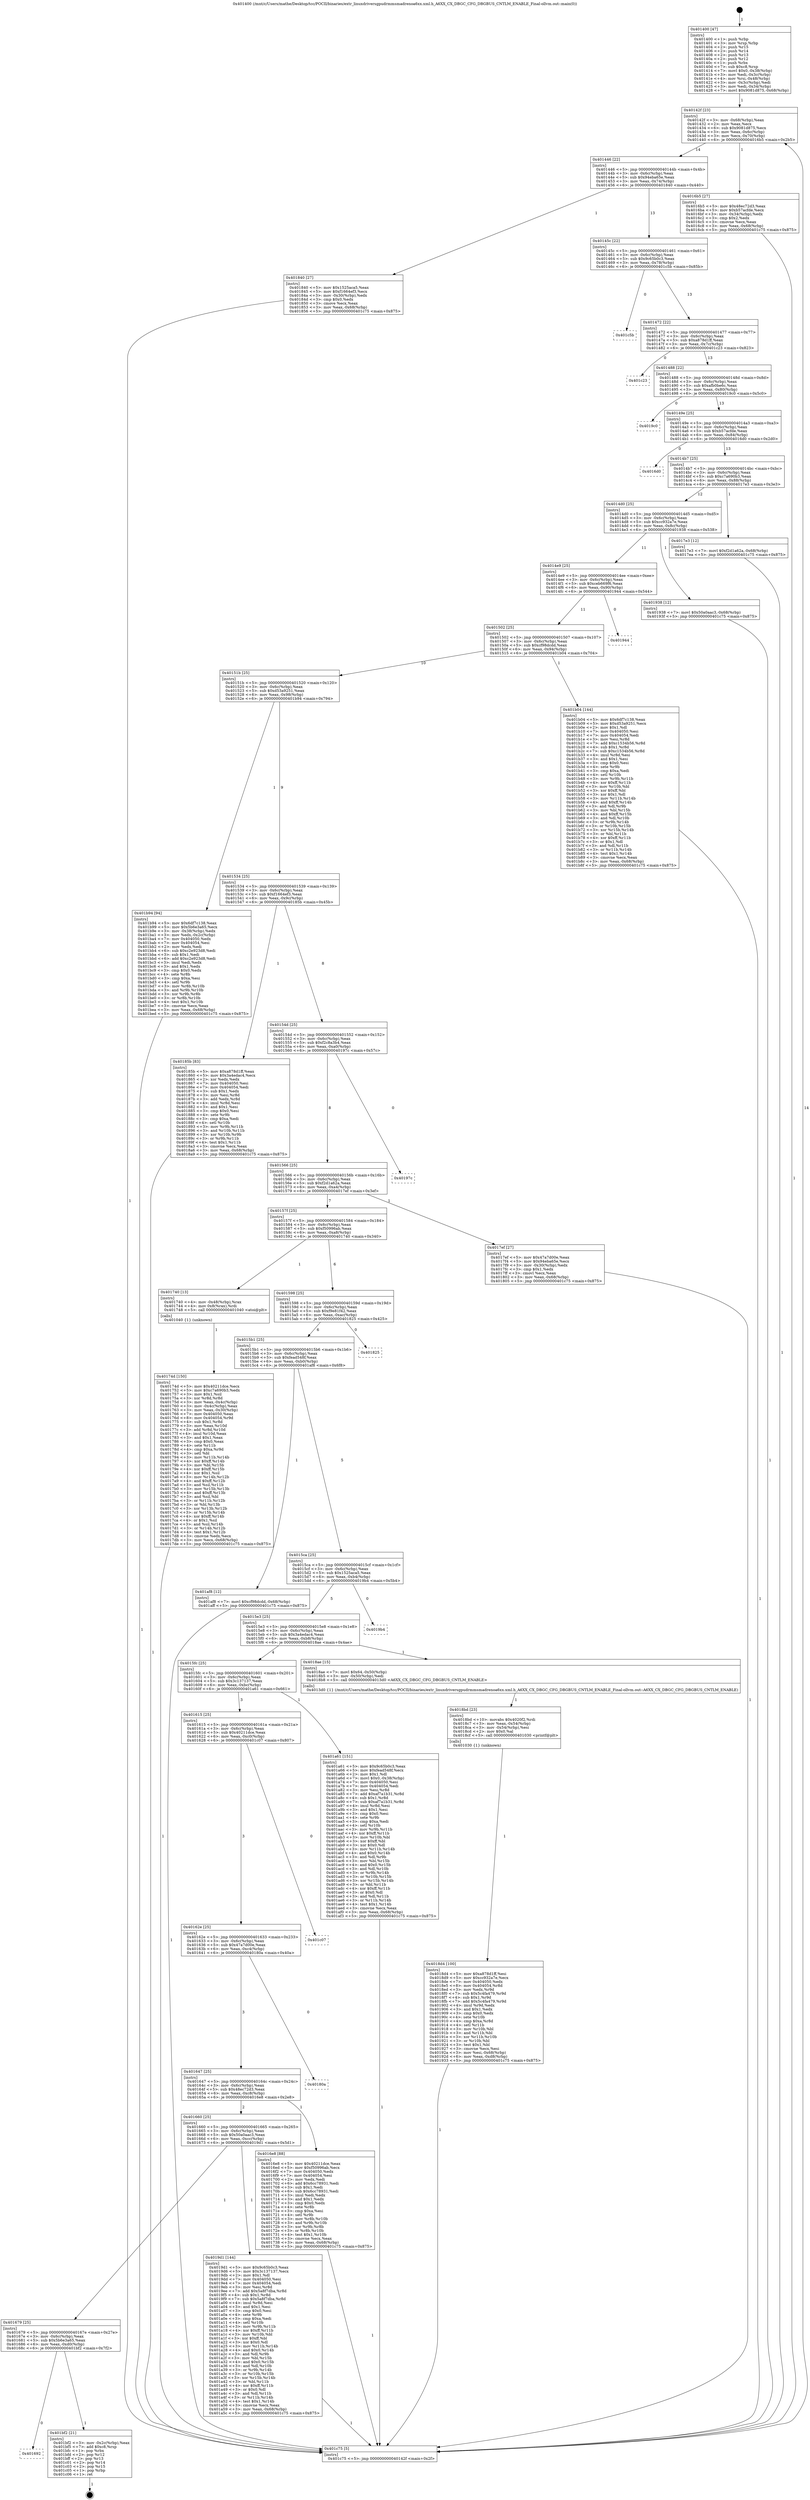 digraph "0x401400" {
  label = "0x401400 (/mnt/c/Users/mathe/Desktop/tcc/POCII/binaries/extr_linuxdriversgpudrmmsmadrenoa6xx.xml.h_A6XX_CX_DBGC_CFG_DBGBUS_CNTLM_ENABLE_Final-ollvm.out::main(0))"
  labelloc = "t"
  node[shape=record]

  Entry [label="",width=0.3,height=0.3,shape=circle,fillcolor=black,style=filled]
  "0x40142f" [label="{
     0x40142f [23]\l
     | [instrs]\l
     &nbsp;&nbsp;0x40142f \<+3\>: mov -0x68(%rbp),%eax\l
     &nbsp;&nbsp;0x401432 \<+2\>: mov %eax,%ecx\l
     &nbsp;&nbsp;0x401434 \<+6\>: sub $0x9081d875,%ecx\l
     &nbsp;&nbsp;0x40143a \<+3\>: mov %eax,-0x6c(%rbp)\l
     &nbsp;&nbsp;0x40143d \<+3\>: mov %ecx,-0x70(%rbp)\l
     &nbsp;&nbsp;0x401440 \<+6\>: je 00000000004016b5 \<main+0x2b5\>\l
  }"]
  "0x4016b5" [label="{
     0x4016b5 [27]\l
     | [instrs]\l
     &nbsp;&nbsp;0x4016b5 \<+5\>: mov $0x48ec72d3,%eax\l
     &nbsp;&nbsp;0x4016ba \<+5\>: mov $0xb57acfde,%ecx\l
     &nbsp;&nbsp;0x4016bf \<+3\>: mov -0x34(%rbp),%edx\l
     &nbsp;&nbsp;0x4016c2 \<+3\>: cmp $0x2,%edx\l
     &nbsp;&nbsp;0x4016c5 \<+3\>: cmovne %ecx,%eax\l
     &nbsp;&nbsp;0x4016c8 \<+3\>: mov %eax,-0x68(%rbp)\l
     &nbsp;&nbsp;0x4016cb \<+5\>: jmp 0000000000401c75 \<main+0x875\>\l
  }"]
  "0x401446" [label="{
     0x401446 [22]\l
     | [instrs]\l
     &nbsp;&nbsp;0x401446 \<+5\>: jmp 000000000040144b \<main+0x4b\>\l
     &nbsp;&nbsp;0x40144b \<+3\>: mov -0x6c(%rbp),%eax\l
     &nbsp;&nbsp;0x40144e \<+5\>: sub $0x94eba65e,%eax\l
     &nbsp;&nbsp;0x401453 \<+3\>: mov %eax,-0x74(%rbp)\l
     &nbsp;&nbsp;0x401456 \<+6\>: je 0000000000401840 \<main+0x440\>\l
  }"]
  "0x401c75" [label="{
     0x401c75 [5]\l
     | [instrs]\l
     &nbsp;&nbsp;0x401c75 \<+5\>: jmp 000000000040142f \<main+0x2f\>\l
  }"]
  "0x401400" [label="{
     0x401400 [47]\l
     | [instrs]\l
     &nbsp;&nbsp;0x401400 \<+1\>: push %rbp\l
     &nbsp;&nbsp;0x401401 \<+3\>: mov %rsp,%rbp\l
     &nbsp;&nbsp;0x401404 \<+2\>: push %r15\l
     &nbsp;&nbsp;0x401406 \<+2\>: push %r14\l
     &nbsp;&nbsp;0x401408 \<+2\>: push %r13\l
     &nbsp;&nbsp;0x40140a \<+2\>: push %r12\l
     &nbsp;&nbsp;0x40140c \<+1\>: push %rbx\l
     &nbsp;&nbsp;0x40140d \<+7\>: sub $0xc8,%rsp\l
     &nbsp;&nbsp;0x401414 \<+7\>: movl $0x0,-0x38(%rbp)\l
     &nbsp;&nbsp;0x40141b \<+3\>: mov %edi,-0x3c(%rbp)\l
     &nbsp;&nbsp;0x40141e \<+4\>: mov %rsi,-0x48(%rbp)\l
     &nbsp;&nbsp;0x401422 \<+3\>: mov -0x3c(%rbp),%edi\l
     &nbsp;&nbsp;0x401425 \<+3\>: mov %edi,-0x34(%rbp)\l
     &nbsp;&nbsp;0x401428 \<+7\>: movl $0x9081d875,-0x68(%rbp)\l
  }"]
  Exit [label="",width=0.3,height=0.3,shape=circle,fillcolor=black,style=filled,peripheries=2]
  "0x401840" [label="{
     0x401840 [27]\l
     | [instrs]\l
     &nbsp;&nbsp;0x401840 \<+5\>: mov $0x1525aca5,%eax\l
     &nbsp;&nbsp;0x401845 \<+5\>: mov $0xf1664ef3,%ecx\l
     &nbsp;&nbsp;0x40184a \<+3\>: mov -0x30(%rbp),%edx\l
     &nbsp;&nbsp;0x40184d \<+3\>: cmp $0x0,%edx\l
     &nbsp;&nbsp;0x401850 \<+3\>: cmove %ecx,%eax\l
     &nbsp;&nbsp;0x401853 \<+3\>: mov %eax,-0x68(%rbp)\l
     &nbsp;&nbsp;0x401856 \<+5\>: jmp 0000000000401c75 \<main+0x875\>\l
  }"]
  "0x40145c" [label="{
     0x40145c [22]\l
     | [instrs]\l
     &nbsp;&nbsp;0x40145c \<+5\>: jmp 0000000000401461 \<main+0x61\>\l
     &nbsp;&nbsp;0x401461 \<+3\>: mov -0x6c(%rbp),%eax\l
     &nbsp;&nbsp;0x401464 \<+5\>: sub $0x9c65b0c3,%eax\l
     &nbsp;&nbsp;0x401469 \<+3\>: mov %eax,-0x78(%rbp)\l
     &nbsp;&nbsp;0x40146c \<+6\>: je 0000000000401c5b \<main+0x85b\>\l
  }"]
  "0x401692" [label="{
     0x401692\l
  }", style=dashed]
  "0x401c5b" [label="{
     0x401c5b\l
  }", style=dashed]
  "0x401472" [label="{
     0x401472 [22]\l
     | [instrs]\l
     &nbsp;&nbsp;0x401472 \<+5\>: jmp 0000000000401477 \<main+0x77\>\l
     &nbsp;&nbsp;0x401477 \<+3\>: mov -0x6c(%rbp),%eax\l
     &nbsp;&nbsp;0x40147a \<+5\>: sub $0xa878d1ff,%eax\l
     &nbsp;&nbsp;0x40147f \<+3\>: mov %eax,-0x7c(%rbp)\l
     &nbsp;&nbsp;0x401482 \<+6\>: je 0000000000401c23 \<main+0x823\>\l
  }"]
  "0x401bf2" [label="{
     0x401bf2 [21]\l
     | [instrs]\l
     &nbsp;&nbsp;0x401bf2 \<+3\>: mov -0x2c(%rbp),%eax\l
     &nbsp;&nbsp;0x401bf5 \<+7\>: add $0xc8,%rsp\l
     &nbsp;&nbsp;0x401bfc \<+1\>: pop %rbx\l
     &nbsp;&nbsp;0x401bfd \<+2\>: pop %r12\l
     &nbsp;&nbsp;0x401bff \<+2\>: pop %r13\l
     &nbsp;&nbsp;0x401c01 \<+2\>: pop %r14\l
     &nbsp;&nbsp;0x401c03 \<+2\>: pop %r15\l
     &nbsp;&nbsp;0x401c05 \<+1\>: pop %rbp\l
     &nbsp;&nbsp;0x401c06 \<+1\>: ret\l
  }"]
  "0x401c23" [label="{
     0x401c23\l
  }", style=dashed]
  "0x401488" [label="{
     0x401488 [22]\l
     | [instrs]\l
     &nbsp;&nbsp;0x401488 \<+5\>: jmp 000000000040148d \<main+0x8d\>\l
     &nbsp;&nbsp;0x40148d \<+3\>: mov -0x6c(%rbp),%eax\l
     &nbsp;&nbsp;0x401490 \<+5\>: sub $0xafb0be6c,%eax\l
     &nbsp;&nbsp;0x401495 \<+3\>: mov %eax,-0x80(%rbp)\l
     &nbsp;&nbsp;0x401498 \<+6\>: je 00000000004019c0 \<main+0x5c0\>\l
  }"]
  "0x401679" [label="{
     0x401679 [25]\l
     | [instrs]\l
     &nbsp;&nbsp;0x401679 \<+5\>: jmp 000000000040167e \<main+0x27e\>\l
     &nbsp;&nbsp;0x40167e \<+3\>: mov -0x6c(%rbp),%eax\l
     &nbsp;&nbsp;0x401681 \<+5\>: sub $0x5b6e3a65,%eax\l
     &nbsp;&nbsp;0x401686 \<+6\>: mov %eax,-0xd0(%rbp)\l
     &nbsp;&nbsp;0x40168c \<+6\>: je 0000000000401bf2 \<main+0x7f2\>\l
  }"]
  "0x4019c0" [label="{
     0x4019c0\l
  }", style=dashed]
  "0x40149e" [label="{
     0x40149e [25]\l
     | [instrs]\l
     &nbsp;&nbsp;0x40149e \<+5\>: jmp 00000000004014a3 \<main+0xa3\>\l
     &nbsp;&nbsp;0x4014a3 \<+3\>: mov -0x6c(%rbp),%eax\l
     &nbsp;&nbsp;0x4014a6 \<+5\>: sub $0xb57acfde,%eax\l
     &nbsp;&nbsp;0x4014ab \<+6\>: mov %eax,-0x84(%rbp)\l
     &nbsp;&nbsp;0x4014b1 \<+6\>: je 00000000004016d0 \<main+0x2d0\>\l
  }"]
  "0x4019d1" [label="{
     0x4019d1 [144]\l
     | [instrs]\l
     &nbsp;&nbsp;0x4019d1 \<+5\>: mov $0x9c65b0c3,%eax\l
     &nbsp;&nbsp;0x4019d6 \<+5\>: mov $0x3c137137,%ecx\l
     &nbsp;&nbsp;0x4019db \<+2\>: mov $0x1,%dl\l
     &nbsp;&nbsp;0x4019dd \<+7\>: mov 0x404050,%esi\l
     &nbsp;&nbsp;0x4019e4 \<+7\>: mov 0x404054,%edi\l
     &nbsp;&nbsp;0x4019eb \<+3\>: mov %esi,%r8d\l
     &nbsp;&nbsp;0x4019ee \<+7\>: add $0x5a8f7dba,%r8d\l
     &nbsp;&nbsp;0x4019f5 \<+4\>: sub $0x1,%r8d\l
     &nbsp;&nbsp;0x4019f9 \<+7\>: sub $0x5a8f7dba,%r8d\l
     &nbsp;&nbsp;0x401a00 \<+4\>: imul %r8d,%esi\l
     &nbsp;&nbsp;0x401a04 \<+3\>: and $0x1,%esi\l
     &nbsp;&nbsp;0x401a07 \<+3\>: cmp $0x0,%esi\l
     &nbsp;&nbsp;0x401a0a \<+4\>: sete %r9b\l
     &nbsp;&nbsp;0x401a0e \<+3\>: cmp $0xa,%edi\l
     &nbsp;&nbsp;0x401a11 \<+4\>: setl %r10b\l
     &nbsp;&nbsp;0x401a15 \<+3\>: mov %r9b,%r11b\l
     &nbsp;&nbsp;0x401a18 \<+4\>: xor $0xff,%r11b\l
     &nbsp;&nbsp;0x401a1c \<+3\>: mov %r10b,%bl\l
     &nbsp;&nbsp;0x401a1f \<+3\>: xor $0xff,%bl\l
     &nbsp;&nbsp;0x401a22 \<+3\>: xor $0x0,%dl\l
     &nbsp;&nbsp;0x401a25 \<+3\>: mov %r11b,%r14b\l
     &nbsp;&nbsp;0x401a28 \<+4\>: and $0x0,%r14b\l
     &nbsp;&nbsp;0x401a2c \<+3\>: and %dl,%r9b\l
     &nbsp;&nbsp;0x401a2f \<+3\>: mov %bl,%r15b\l
     &nbsp;&nbsp;0x401a32 \<+4\>: and $0x0,%r15b\l
     &nbsp;&nbsp;0x401a36 \<+3\>: and %dl,%r10b\l
     &nbsp;&nbsp;0x401a39 \<+3\>: or %r9b,%r14b\l
     &nbsp;&nbsp;0x401a3c \<+3\>: or %r10b,%r15b\l
     &nbsp;&nbsp;0x401a3f \<+3\>: xor %r15b,%r14b\l
     &nbsp;&nbsp;0x401a42 \<+3\>: or %bl,%r11b\l
     &nbsp;&nbsp;0x401a45 \<+4\>: xor $0xff,%r11b\l
     &nbsp;&nbsp;0x401a49 \<+3\>: or $0x0,%dl\l
     &nbsp;&nbsp;0x401a4c \<+3\>: and %dl,%r11b\l
     &nbsp;&nbsp;0x401a4f \<+3\>: or %r11b,%r14b\l
     &nbsp;&nbsp;0x401a52 \<+4\>: test $0x1,%r14b\l
     &nbsp;&nbsp;0x401a56 \<+3\>: cmovne %ecx,%eax\l
     &nbsp;&nbsp;0x401a59 \<+3\>: mov %eax,-0x68(%rbp)\l
     &nbsp;&nbsp;0x401a5c \<+5\>: jmp 0000000000401c75 \<main+0x875\>\l
  }"]
  "0x4016d0" [label="{
     0x4016d0\l
  }", style=dashed]
  "0x4014b7" [label="{
     0x4014b7 [25]\l
     | [instrs]\l
     &nbsp;&nbsp;0x4014b7 \<+5\>: jmp 00000000004014bc \<main+0xbc\>\l
     &nbsp;&nbsp;0x4014bc \<+3\>: mov -0x6c(%rbp),%eax\l
     &nbsp;&nbsp;0x4014bf \<+5\>: sub $0xc7a690b3,%eax\l
     &nbsp;&nbsp;0x4014c4 \<+6\>: mov %eax,-0x88(%rbp)\l
     &nbsp;&nbsp;0x4014ca \<+6\>: je 00000000004017e3 \<main+0x3e3\>\l
  }"]
  "0x4018d4" [label="{
     0x4018d4 [100]\l
     | [instrs]\l
     &nbsp;&nbsp;0x4018d4 \<+5\>: mov $0xa878d1ff,%esi\l
     &nbsp;&nbsp;0x4018d9 \<+5\>: mov $0xcc932a7e,%ecx\l
     &nbsp;&nbsp;0x4018de \<+7\>: mov 0x404050,%edx\l
     &nbsp;&nbsp;0x4018e5 \<+8\>: mov 0x404054,%r8d\l
     &nbsp;&nbsp;0x4018ed \<+3\>: mov %edx,%r9d\l
     &nbsp;&nbsp;0x4018f0 \<+7\>: sub $0x5c4fa479,%r9d\l
     &nbsp;&nbsp;0x4018f7 \<+4\>: sub $0x1,%r9d\l
     &nbsp;&nbsp;0x4018fb \<+7\>: add $0x5c4fa479,%r9d\l
     &nbsp;&nbsp;0x401902 \<+4\>: imul %r9d,%edx\l
     &nbsp;&nbsp;0x401906 \<+3\>: and $0x1,%edx\l
     &nbsp;&nbsp;0x401909 \<+3\>: cmp $0x0,%edx\l
     &nbsp;&nbsp;0x40190c \<+4\>: sete %r10b\l
     &nbsp;&nbsp;0x401910 \<+4\>: cmp $0xa,%r8d\l
     &nbsp;&nbsp;0x401914 \<+4\>: setl %r11b\l
     &nbsp;&nbsp;0x401918 \<+3\>: mov %r10b,%bl\l
     &nbsp;&nbsp;0x40191b \<+3\>: and %r11b,%bl\l
     &nbsp;&nbsp;0x40191e \<+3\>: xor %r11b,%r10b\l
     &nbsp;&nbsp;0x401921 \<+3\>: or %r10b,%bl\l
     &nbsp;&nbsp;0x401924 \<+3\>: test $0x1,%bl\l
     &nbsp;&nbsp;0x401927 \<+3\>: cmovne %ecx,%esi\l
     &nbsp;&nbsp;0x40192a \<+3\>: mov %esi,-0x68(%rbp)\l
     &nbsp;&nbsp;0x40192d \<+6\>: mov %eax,-0xd8(%rbp)\l
     &nbsp;&nbsp;0x401933 \<+5\>: jmp 0000000000401c75 \<main+0x875\>\l
  }"]
  "0x4017e3" [label="{
     0x4017e3 [12]\l
     | [instrs]\l
     &nbsp;&nbsp;0x4017e3 \<+7\>: movl $0xf2d1a62a,-0x68(%rbp)\l
     &nbsp;&nbsp;0x4017ea \<+5\>: jmp 0000000000401c75 \<main+0x875\>\l
  }"]
  "0x4014d0" [label="{
     0x4014d0 [25]\l
     | [instrs]\l
     &nbsp;&nbsp;0x4014d0 \<+5\>: jmp 00000000004014d5 \<main+0xd5\>\l
     &nbsp;&nbsp;0x4014d5 \<+3\>: mov -0x6c(%rbp),%eax\l
     &nbsp;&nbsp;0x4014d8 \<+5\>: sub $0xcc932a7e,%eax\l
     &nbsp;&nbsp;0x4014dd \<+6\>: mov %eax,-0x8c(%rbp)\l
     &nbsp;&nbsp;0x4014e3 \<+6\>: je 0000000000401938 \<main+0x538\>\l
  }"]
  "0x4018bd" [label="{
     0x4018bd [23]\l
     | [instrs]\l
     &nbsp;&nbsp;0x4018bd \<+10\>: movabs $0x4020f2,%rdi\l
     &nbsp;&nbsp;0x4018c7 \<+3\>: mov %eax,-0x54(%rbp)\l
     &nbsp;&nbsp;0x4018ca \<+3\>: mov -0x54(%rbp),%esi\l
     &nbsp;&nbsp;0x4018cd \<+2\>: mov $0x0,%al\l
     &nbsp;&nbsp;0x4018cf \<+5\>: call 0000000000401030 \<printf@plt\>\l
     | [calls]\l
     &nbsp;&nbsp;0x401030 \{1\} (unknown)\l
  }"]
  "0x401938" [label="{
     0x401938 [12]\l
     | [instrs]\l
     &nbsp;&nbsp;0x401938 \<+7\>: movl $0x50a0aac3,-0x68(%rbp)\l
     &nbsp;&nbsp;0x40193f \<+5\>: jmp 0000000000401c75 \<main+0x875\>\l
  }"]
  "0x4014e9" [label="{
     0x4014e9 [25]\l
     | [instrs]\l
     &nbsp;&nbsp;0x4014e9 \<+5\>: jmp 00000000004014ee \<main+0xee\>\l
     &nbsp;&nbsp;0x4014ee \<+3\>: mov -0x6c(%rbp),%eax\l
     &nbsp;&nbsp;0x4014f1 \<+5\>: sub $0xceb669f6,%eax\l
     &nbsp;&nbsp;0x4014f6 \<+6\>: mov %eax,-0x90(%rbp)\l
     &nbsp;&nbsp;0x4014fc \<+6\>: je 0000000000401944 \<main+0x544\>\l
  }"]
  "0x40174d" [label="{
     0x40174d [150]\l
     | [instrs]\l
     &nbsp;&nbsp;0x40174d \<+5\>: mov $0x40211dce,%ecx\l
     &nbsp;&nbsp;0x401752 \<+5\>: mov $0xc7a690b3,%edx\l
     &nbsp;&nbsp;0x401757 \<+3\>: mov $0x1,%sil\l
     &nbsp;&nbsp;0x40175a \<+3\>: xor %r8d,%r8d\l
     &nbsp;&nbsp;0x40175d \<+3\>: mov %eax,-0x4c(%rbp)\l
     &nbsp;&nbsp;0x401760 \<+3\>: mov -0x4c(%rbp),%eax\l
     &nbsp;&nbsp;0x401763 \<+3\>: mov %eax,-0x30(%rbp)\l
     &nbsp;&nbsp;0x401766 \<+7\>: mov 0x404050,%eax\l
     &nbsp;&nbsp;0x40176d \<+8\>: mov 0x404054,%r9d\l
     &nbsp;&nbsp;0x401775 \<+4\>: sub $0x1,%r8d\l
     &nbsp;&nbsp;0x401779 \<+3\>: mov %eax,%r10d\l
     &nbsp;&nbsp;0x40177c \<+3\>: add %r8d,%r10d\l
     &nbsp;&nbsp;0x40177f \<+4\>: imul %r10d,%eax\l
     &nbsp;&nbsp;0x401783 \<+3\>: and $0x1,%eax\l
     &nbsp;&nbsp;0x401786 \<+3\>: cmp $0x0,%eax\l
     &nbsp;&nbsp;0x401789 \<+4\>: sete %r11b\l
     &nbsp;&nbsp;0x40178d \<+4\>: cmp $0xa,%r9d\l
     &nbsp;&nbsp;0x401791 \<+3\>: setl %bl\l
     &nbsp;&nbsp;0x401794 \<+3\>: mov %r11b,%r14b\l
     &nbsp;&nbsp;0x401797 \<+4\>: xor $0xff,%r14b\l
     &nbsp;&nbsp;0x40179b \<+3\>: mov %bl,%r15b\l
     &nbsp;&nbsp;0x40179e \<+4\>: xor $0xff,%r15b\l
     &nbsp;&nbsp;0x4017a2 \<+4\>: xor $0x1,%sil\l
     &nbsp;&nbsp;0x4017a6 \<+3\>: mov %r14b,%r12b\l
     &nbsp;&nbsp;0x4017a9 \<+4\>: and $0xff,%r12b\l
     &nbsp;&nbsp;0x4017ad \<+3\>: and %sil,%r11b\l
     &nbsp;&nbsp;0x4017b0 \<+3\>: mov %r15b,%r13b\l
     &nbsp;&nbsp;0x4017b3 \<+4\>: and $0xff,%r13b\l
     &nbsp;&nbsp;0x4017b7 \<+3\>: and %sil,%bl\l
     &nbsp;&nbsp;0x4017ba \<+3\>: or %r11b,%r12b\l
     &nbsp;&nbsp;0x4017bd \<+3\>: or %bl,%r13b\l
     &nbsp;&nbsp;0x4017c0 \<+3\>: xor %r13b,%r12b\l
     &nbsp;&nbsp;0x4017c3 \<+3\>: or %r15b,%r14b\l
     &nbsp;&nbsp;0x4017c6 \<+4\>: xor $0xff,%r14b\l
     &nbsp;&nbsp;0x4017ca \<+4\>: or $0x1,%sil\l
     &nbsp;&nbsp;0x4017ce \<+3\>: and %sil,%r14b\l
     &nbsp;&nbsp;0x4017d1 \<+3\>: or %r14b,%r12b\l
     &nbsp;&nbsp;0x4017d4 \<+4\>: test $0x1,%r12b\l
     &nbsp;&nbsp;0x4017d8 \<+3\>: cmovne %edx,%ecx\l
     &nbsp;&nbsp;0x4017db \<+3\>: mov %ecx,-0x68(%rbp)\l
     &nbsp;&nbsp;0x4017de \<+5\>: jmp 0000000000401c75 \<main+0x875\>\l
  }"]
  "0x401944" [label="{
     0x401944\l
  }", style=dashed]
  "0x401502" [label="{
     0x401502 [25]\l
     | [instrs]\l
     &nbsp;&nbsp;0x401502 \<+5\>: jmp 0000000000401507 \<main+0x107\>\l
     &nbsp;&nbsp;0x401507 \<+3\>: mov -0x6c(%rbp),%eax\l
     &nbsp;&nbsp;0x40150a \<+5\>: sub $0xcf98dcdd,%eax\l
     &nbsp;&nbsp;0x40150f \<+6\>: mov %eax,-0x94(%rbp)\l
     &nbsp;&nbsp;0x401515 \<+6\>: je 0000000000401b04 \<main+0x704\>\l
  }"]
  "0x401660" [label="{
     0x401660 [25]\l
     | [instrs]\l
     &nbsp;&nbsp;0x401660 \<+5\>: jmp 0000000000401665 \<main+0x265\>\l
     &nbsp;&nbsp;0x401665 \<+3\>: mov -0x6c(%rbp),%eax\l
     &nbsp;&nbsp;0x401668 \<+5\>: sub $0x50a0aac3,%eax\l
     &nbsp;&nbsp;0x40166d \<+6\>: mov %eax,-0xcc(%rbp)\l
     &nbsp;&nbsp;0x401673 \<+6\>: je 00000000004019d1 \<main+0x5d1\>\l
  }"]
  "0x401b04" [label="{
     0x401b04 [144]\l
     | [instrs]\l
     &nbsp;&nbsp;0x401b04 \<+5\>: mov $0x6df7c138,%eax\l
     &nbsp;&nbsp;0x401b09 \<+5\>: mov $0xd53a9251,%ecx\l
     &nbsp;&nbsp;0x401b0e \<+2\>: mov $0x1,%dl\l
     &nbsp;&nbsp;0x401b10 \<+7\>: mov 0x404050,%esi\l
     &nbsp;&nbsp;0x401b17 \<+7\>: mov 0x404054,%edi\l
     &nbsp;&nbsp;0x401b1e \<+3\>: mov %esi,%r8d\l
     &nbsp;&nbsp;0x401b21 \<+7\>: add $0xc1534b56,%r8d\l
     &nbsp;&nbsp;0x401b28 \<+4\>: sub $0x1,%r8d\l
     &nbsp;&nbsp;0x401b2c \<+7\>: sub $0xc1534b56,%r8d\l
     &nbsp;&nbsp;0x401b33 \<+4\>: imul %r8d,%esi\l
     &nbsp;&nbsp;0x401b37 \<+3\>: and $0x1,%esi\l
     &nbsp;&nbsp;0x401b3a \<+3\>: cmp $0x0,%esi\l
     &nbsp;&nbsp;0x401b3d \<+4\>: sete %r9b\l
     &nbsp;&nbsp;0x401b41 \<+3\>: cmp $0xa,%edi\l
     &nbsp;&nbsp;0x401b44 \<+4\>: setl %r10b\l
     &nbsp;&nbsp;0x401b48 \<+3\>: mov %r9b,%r11b\l
     &nbsp;&nbsp;0x401b4b \<+4\>: xor $0xff,%r11b\l
     &nbsp;&nbsp;0x401b4f \<+3\>: mov %r10b,%bl\l
     &nbsp;&nbsp;0x401b52 \<+3\>: xor $0xff,%bl\l
     &nbsp;&nbsp;0x401b55 \<+3\>: xor $0x1,%dl\l
     &nbsp;&nbsp;0x401b58 \<+3\>: mov %r11b,%r14b\l
     &nbsp;&nbsp;0x401b5b \<+4\>: and $0xff,%r14b\l
     &nbsp;&nbsp;0x401b5f \<+3\>: and %dl,%r9b\l
     &nbsp;&nbsp;0x401b62 \<+3\>: mov %bl,%r15b\l
     &nbsp;&nbsp;0x401b65 \<+4\>: and $0xff,%r15b\l
     &nbsp;&nbsp;0x401b69 \<+3\>: and %dl,%r10b\l
     &nbsp;&nbsp;0x401b6c \<+3\>: or %r9b,%r14b\l
     &nbsp;&nbsp;0x401b6f \<+3\>: or %r10b,%r15b\l
     &nbsp;&nbsp;0x401b72 \<+3\>: xor %r15b,%r14b\l
     &nbsp;&nbsp;0x401b75 \<+3\>: or %bl,%r11b\l
     &nbsp;&nbsp;0x401b78 \<+4\>: xor $0xff,%r11b\l
     &nbsp;&nbsp;0x401b7c \<+3\>: or $0x1,%dl\l
     &nbsp;&nbsp;0x401b7f \<+3\>: and %dl,%r11b\l
     &nbsp;&nbsp;0x401b82 \<+3\>: or %r11b,%r14b\l
     &nbsp;&nbsp;0x401b85 \<+4\>: test $0x1,%r14b\l
     &nbsp;&nbsp;0x401b89 \<+3\>: cmovne %ecx,%eax\l
     &nbsp;&nbsp;0x401b8c \<+3\>: mov %eax,-0x68(%rbp)\l
     &nbsp;&nbsp;0x401b8f \<+5\>: jmp 0000000000401c75 \<main+0x875\>\l
  }"]
  "0x40151b" [label="{
     0x40151b [25]\l
     | [instrs]\l
     &nbsp;&nbsp;0x40151b \<+5\>: jmp 0000000000401520 \<main+0x120\>\l
     &nbsp;&nbsp;0x401520 \<+3\>: mov -0x6c(%rbp),%eax\l
     &nbsp;&nbsp;0x401523 \<+5\>: sub $0xd53a9251,%eax\l
     &nbsp;&nbsp;0x401528 \<+6\>: mov %eax,-0x98(%rbp)\l
     &nbsp;&nbsp;0x40152e \<+6\>: je 0000000000401b94 \<main+0x794\>\l
  }"]
  "0x4016e8" [label="{
     0x4016e8 [88]\l
     | [instrs]\l
     &nbsp;&nbsp;0x4016e8 \<+5\>: mov $0x40211dce,%eax\l
     &nbsp;&nbsp;0x4016ed \<+5\>: mov $0xf50996ab,%ecx\l
     &nbsp;&nbsp;0x4016f2 \<+7\>: mov 0x404050,%edx\l
     &nbsp;&nbsp;0x4016f9 \<+7\>: mov 0x404054,%esi\l
     &nbsp;&nbsp;0x401700 \<+2\>: mov %edx,%edi\l
     &nbsp;&nbsp;0x401702 \<+6\>: add $0x6cc78931,%edi\l
     &nbsp;&nbsp;0x401708 \<+3\>: sub $0x1,%edi\l
     &nbsp;&nbsp;0x40170b \<+6\>: sub $0x6cc78931,%edi\l
     &nbsp;&nbsp;0x401711 \<+3\>: imul %edi,%edx\l
     &nbsp;&nbsp;0x401714 \<+3\>: and $0x1,%edx\l
     &nbsp;&nbsp;0x401717 \<+3\>: cmp $0x0,%edx\l
     &nbsp;&nbsp;0x40171a \<+4\>: sete %r8b\l
     &nbsp;&nbsp;0x40171e \<+3\>: cmp $0xa,%esi\l
     &nbsp;&nbsp;0x401721 \<+4\>: setl %r9b\l
     &nbsp;&nbsp;0x401725 \<+3\>: mov %r8b,%r10b\l
     &nbsp;&nbsp;0x401728 \<+3\>: and %r9b,%r10b\l
     &nbsp;&nbsp;0x40172b \<+3\>: xor %r9b,%r8b\l
     &nbsp;&nbsp;0x40172e \<+3\>: or %r8b,%r10b\l
     &nbsp;&nbsp;0x401731 \<+4\>: test $0x1,%r10b\l
     &nbsp;&nbsp;0x401735 \<+3\>: cmovne %ecx,%eax\l
     &nbsp;&nbsp;0x401738 \<+3\>: mov %eax,-0x68(%rbp)\l
     &nbsp;&nbsp;0x40173b \<+5\>: jmp 0000000000401c75 \<main+0x875\>\l
  }"]
  "0x401b94" [label="{
     0x401b94 [94]\l
     | [instrs]\l
     &nbsp;&nbsp;0x401b94 \<+5\>: mov $0x6df7c138,%eax\l
     &nbsp;&nbsp;0x401b99 \<+5\>: mov $0x5b6e3a65,%ecx\l
     &nbsp;&nbsp;0x401b9e \<+3\>: mov -0x38(%rbp),%edx\l
     &nbsp;&nbsp;0x401ba1 \<+3\>: mov %edx,-0x2c(%rbp)\l
     &nbsp;&nbsp;0x401ba4 \<+7\>: mov 0x404050,%edx\l
     &nbsp;&nbsp;0x401bab \<+7\>: mov 0x404054,%esi\l
     &nbsp;&nbsp;0x401bb2 \<+2\>: mov %edx,%edi\l
     &nbsp;&nbsp;0x401bb4 \<+6\>: sub $0xc2e923d8,%edi\l
     &nbsp;&nbsp;0x401bba \<+3\>: sub $0x1,%edi\l
     &nbsp;&nbsp;0x401bbd \<+6\>: add $0xc2e923d8,%edi\l
     &nbsp;&nbsp;0x401bc3 \<+3\>: imul %edi,%edx\l
     &nbsp;&nbsp;0x401bc6 \<+3\>: and $0x1,%edx\l
     &nbsp;&nbsp;0x401bc9 \<+3\>: cmp $0x0,%edx\l
     &nbsp;&nbsp;0x401bcc \<+4\>: sete %r8b\l
     &nbsp;&nbsp;0x401bd0 \<+3\>: cmp $0xa,%esi\l
     &nbsp;&nbsp;0x401bd3 \<+4\>: setl %r9b\l
     &nbsp;&nbsp;0x401bd7 \<+3\>: mov %r8b,%r10b\l
     &nbsp;&nbsp;0x401bda \<+3\>: and %r9b,%r10b\l
     &nbsp;&nbsp;0x401bdd \<+3\>: xor %r9b,%r8b\l
     &nbsp;&nbsp;0x401be0 \<+3\>: or %r8b,%r10b\l
     &nbsp;&nbsp;0x401be3 \<+4\>: test $0x1,%r10b\l
     &nbsp;&nbsp;0x401be7 \<+3\>: cmovne %ecx,%eax\l
     &nbsp;&nbsp;0x401bea \<+3\>: mov %eax,-0x68(%rbp)\l
     &nbsp;&nbsp;0x401bed \<+5\>: jmp 0000000000401c75 \<main+0x875\>\l
  }"]
  "0x401534" [label="{
     0x401534 [25]\l
     | [instrs]\l
     &nbsp;&nbsp;0x401534 \<+5\>: jmp 0000000000401539 \<main+0x139\>\l
     &nbsp;&nbsp;0x401539 \<+3\>: mov -0x6c(%rbp),%eax\l
     &nbsp;&nbsp;0x40153c \<+5\>: sub $0xf1664ef3,%eax\l
     &nbsp;&nbsp;0x401541 \<+6\>: mov %eax,-0x9c(%rbp)\l
     &nbsp;&nbsp;0x401547 \<+6\>: je 000000000040185b \<main+0x45b\>\l
  }"]
  "0x401647" [label="{
     0x401647 [25]\l
     | [instrs]\l
     &nbsp;&nbsp;0x401647 \<+5\>: jmp 000000000040164c \<main+0x24c\>\l
     &nbsp;&nbsp;0x40164c \<+3\>: mov -0x6c(%rbp),%eax\l
     &nbsp;&nbsp;0x40164f \<+5\>: sub $0x48ec72d3,%eax\l
     &nbsp;&nbsp;0x401654 \<+6\>: mov %eax,-0xc8(%rbp)\l
     &nbsp;&nbsp;0x40165a \<+6\>: je 00000000004016e8 \<main+0x2e8\>\l
  }"]
  "0x40185b" [label="{
     0x40185b [83]\l
     | [instrs]\l
     &nbsp;&nbsp;0x40185b \<+5\>: mov $0xa878d1ff,%eax\l
     &nbsp;&nbsp;0x401860 \<+5\>: mov $0x3a4edac4,%ecx\l
     &nbsp;&nbsp;0x401865 \<+2\>: xor %edx,%edx\l
     &nbsp;&nbsp;0x401867 \<+7\>: mov 0x404050,%esi\l
     &nbsp;&nbsp;0x40186e \<+7\>: mov 0x404054,%edi\l
     &nbsp;&nbsp;0x401875 \<+3\>: sub $0x1,%edx\l
     &nbsp;&nbsp;0x401878 \<+3\>: mov %esi,%r8d\l
     &nbsp;&nbsp;0x40187b \<+3\>: add %edx,%r8d\l
     &nbsp;&nbsp;0x40187e \<+4\>: imul %r8d,%esi\l
     &nbsp;&nbsp;0x401882 \<+3\>: and $0x1,%esi\l
     &nbsp;&nbsp;0x401885 \<+3\>: cmp $0x0,%esi\l
     &nbsp;&nbsp;0x401888 \<+4\>: sete %r9b\l
     &nbsp;&nbsp;0x40188c \<+3\>: cmp $0xa,%edi\l
     &nbsp;&nbsp;0x40188f \<+4\>: setl %r10b\l
     &nbsp;&nbsp;0x401893 \<+3\>: mov %r9b,%r11b\l
     &nbsp;&nbsp;0x401896 \<+3\>: and %r10b,%r11b\l
     &nbsp;&nbsp;0x401899 \<+3\>: xor %r10b,%r9b\l
     &nbsp;&nbsp;0x40189c \<+3\>: or %r9b,%r11b\l
     &nbsp;&nbsp;0x40189f \<+4\>: test $0x1,%r11b\l
     &nbsp;&nbsp;0x4018a3 \<+3\>: cmovne %ecx,%eax\l
     &nbsp;&nbsp;0x4018a6 \<+3\>: mov %eax,-0x68(%rbp)\l
     &nbsp;&nbsp;0x4018a9 \<+5\>: jmp 0000000000401c75 \<main+0x875\>\l
  }"]
  "0x40154d" [label="{
     0x40154d [25]\l
     | [instrs]\l
     &nbsp;&nbsp;0x40154d \<+5\>: jmp 0000000000401552 \<main+0x152\>\l
     &nbsp;&nbsp;0x401552 \<+3\>: mov -0x6c(%rbp),%eax\l
     &nbsp;&nbsp;0x401555 \<+5\>: sub $0xf2c8a3b4,%eax\l
     &nbsp;&nbsp;0x40155a \<+6\>: mov %eax,-0xa0(%rbp)\l
     &nbsp;&nbsp;0x401560 \<+6\>: je 000000000040197c \<main+0x57c\>\l
  }"]
  "0x40180a" [label="{
     0x40180a\l
  }", style=dashed]
  "0x40197c" [label="{
     0x40197c\l
  }", style=dashed]
  "0x401566" [label="{
     0x401566 [25]\l
     | [instrs]\l
     &nbsp;&nbsp;0x401566 \<+5\>: jmp 000000000040156b \<main+0x16b\>\l
     &nbsp;&nbsp;0x40156b \<+3\>: mov -0x6c(%rbp),%eax\l
     &nbsp;&nbsp;0x40156e \<+5\>: sub $0xf2d1a62a,%eax\l
     &nbsp;&nbsp;0x401573 \<+6\>: mov %eax,-0xa4(%rbp)\l
     &nbsp;&nbsp;0x401579 \<+6\>: je 00000000004017ef \<main+0x3ef\>\l
  }"]
  "0x40162e" [label="{
     0x40162e [25]\l
     | [instrs]\l
     &nbsp;&nbsp;0x40162e \<+5\>: jmp 0000000000401633 \<main+0x233\>\l
     &nbsp;&nbsp;0x401633 \<+3\>: mov -0x6c(%rbp),%eax\l
     &nbsp;&nbsp;0x401636 \<+5\>: sub $0x47a7d00e,%eax\l
     &nbsp;&nbsp;0x40163b \<+6\>: mov %eax,-0xc4(%rbp)\l
     &nbsp;&nbsp;0x401641 \<+6\>: je 000000000040180a \<main+0x40a\>\l
  }"]
  "0x4017ef" [label="{
     0x4017ef [27]\l
     | [instrs]\l
     &nbsp;&nbsp;0x4017ef \<+5\>: mov $0x47a7d00e,%eax\l
     &nbsp;&nbsp;0x4017f4 \<+5\>: mov $0x94eba65e,%ecx\l
     &nbsp;&nbsp;0x4017f9 \<+3\>: mov -0x30(%rbp),%edx\l
     &nbsp;&nbsp;0x4017fc \<+3\>: cmp $0x1,%edx\l
     &nbsp;&nbsp;0x4017ff \<+3\>: cmovl %ecx,%eax\l
     &nbsp;&nbsp;0x401802 \<+3\>: mov %eax,-0x68(%rbp)\l
     &nbsp;&nbsp;0x401805 \<+5\>: jmp 0000000000401c75 \<main+0x875\>\l
  }"]
  "0x40157f" [label="{
     0x40157f [25]\l
     | [instrs]\l
     &nbsp;&nbsp;0x40157f \<+5\>: jmp 0000000000401584 \<main+0x184\>\l
     &nbsp;&nbsp;0x401584 \<+3\>: mov -0x6c(%rbp),%eax\l
     &nbsp;&nbsp;0x401587 \<+5\>: sub $0xf50996ab,%eax\l
     &nbsp;&nbsp;0x40158c \<+6\>: mov %eax,-0xa8(%rbp)\l
     &nbsp;&nbsp;0x401592 \<+6\>: je 0000000000401740 \<main+0x340\>\l
  }"]
  "0x401c07" [label="{
     0x401c07\l
  }", style=dashed]
  "0x401740" [label="{
     0x401740 [13]\l
     | [instrs]\l
     &nbsp;&nbsp;0x401740 \<+4\>: mov -0x48(%rbp),%rax\l
     &nbsp;&nbsp;0x401744 \<+4\>: mov 0x8(%rax),%rdi\l
     &nbsp;&nbsp;0x401748 \<+5\>: call 0000000000401040 \<atoi@plt\>\l
     | [calls]\l
     &nbsp;&nbsp;0x401040 \{1\} (unknown)\l
  }"]
  "0x401598" [label="{
     0x401598 [25]\l
     | [instrs]\l
     &nbsp;&nbsp;0x401598 \<+5\>: jmp 000000000040159d \<main+0x19d\>\l
     &nbsp;&nbsp;0x40159d \<+3\>: mov -0x6c(%rbp),%eax\l
     &nbsp;&nbsp;0x4015a0 \<+5\>: sub $0xf9e81f42,%eax\l
     &nbsp;&nbsp;0x4015a5 \<+6\>: mov %eax,-0xac(%rbp)\l
     &nbsp;&nbsp;0x4015ab \<+6\>: je 0000000000401825 \<main+0x425\>\l
  }"]
  "0x401615" [label="{
     0x401615 [25]\l
     | [instrs]\l
     &nbsp;&nbsp;0x401615 \<+5\>: jmp 000000000040161a \<main+0x21a\>\l
     &nbsp;&nbsp;0x40161a \<+3\>: mov -0x6c(%rbp),%eax\l
     &nbsp;&nbsp;0x40161d \<+5\>: sub $0x40211dce,%eax\l
     &nbsp;&nbsp;0x401622 \<+6\>: mov %eax,-0xc0(%rbp)\l
     &nbsp;&nbsp;0x401628 \<+6\>: je 0000000000401c07 \<main+0x807\>\l
  }"]
  "0x401825" [label="{
     0x401825\l
  }", style=dashed]
  "0x4015b1" [label="{
     0x4015b1 [25]\l
     | [instrs]\l
     &nbsp;&nbsp;0x4015b1 \<+5\>: jmp 00000000004015b6 \<main+0x1b6\>\l
     &nbsp;&nbsp;0x4015b6 \<+3\>: mov -0x6c(%rbp),%eax\l
     &nbsp;&nbsp;0x4015b9 \<+5\>: sub $0xfead548f,%eax\l
     &nbsp;&nbsp;0x4015be \<+6\>: mov %eax,-0xb0(%rbp)\l
     &nbsp;&nbsp;0x4015c4 \<+6\>: je 0000000000401af8 \<main+0x6f8\>\l
  }"]
  "0x401a61" [label="{
     0x401a61 [151]\l
     | [instrs]\l
     &nbsp;&nbsp;0x401a61 \<+5\>: mov $0x9c65b0c3,%eax\l
     &nbsp;&nbsp;0x401a66 \<+5\>: mov $0xfead548f,%ecx\l
     &nbsp;&nbsp;0x401a6b \<+2\>: mov $0x1,%dl\l
     &nbsp;&nbsp;0x401a6d \<+7\>: movl $0x0,-0x38(%rbp)\l
     &nbsp;&nbsp;0x401a74 \<+7\>: mov 0x404050,%esi\l
     &nbsp;&nbsp;0x401a7b \<+7\>: mov 0x404054,%edi\l
     &nbsp;&nbsp;0x401a82 \<+3\>: mov %esi,%r8d\l
     &nbsp;&nbsp;0x401a85 \<+7\>: add $0xaf7a1b31,%r8d\l
     &nbsp;&nbsp;0x401a8c \<+4\>: sub $0x1,%r8d\l
     &nbsp;&nbsp;0x401a90 \<+7\>: sub $0xaf7a1b31,%r8d\l
     &nbsp;&nbsp;0x401a97 \<+4\>: imul %r8d,%esi\l
     &nbsp;&nbsp;0x401a9b \<+3\>: and $0x1,%esi\l
     &nbsp;&nbsp;0x401a9e \<+3\>: cmp $0x0,%esi\l
     &nbsp;&nbsp;0x401aa1 \<+4\>: sete %r9b\l
     &nbsp;&nbsp;0x401aa5 \<+3\>: cmp $0xa,%edi\l
     &nbsp;&nbsp;0x401aa8 \<+4\>: setl %r10b\l
     &nbsp;&nbsp;0x401aac \<+3\>: mov %r9b,%r11b\l
     &nbsp;&nbsp;0x401aaf \<+4\>: xor $0xff,%r11b\l
     &nbsp;&nbsp;0x401ab3 \<+3\>: mov %r10b,%bl\l
     &nbsp;&nbsp;0x401ab6 \<+3\>: xor $0xff,%bl\l
     &nbsp;&nbsp;0x401ab9 \<+3\>: xor $0x0,%dl\l
     &nbsp;&nbsp;0x401abc \<+3\>: mov %r11b,%r14b\l
     &nbsp;&nbsp;0x401abf \<+4\>: and $0x0,%r14b\l
     &nbsp;&nbsp;0x401ac3 \<+3\>: and %dl,%r9b\l
     &nbsp;&nbsp;0x401ac6 \<+3\>: mov %bl,%r15b\l
     &nbsp;&nbsp;0x401ac9 \<+4\>: and $0x0,%r15b\l
     &nbsp;&nbsp;0x401acd \<+3\>: and %dl,%r10b\l
     &nbsp;&nbsp;0x401ad0 \<+3\>: or %r9b,%r14b\l
     &nbsp;&nbsp;0x401ad3 \<+3\>: or %r10b,%r15b\l
     &nbsp;&nbsp;0x401ad6 \<+3\>: xor %r15b,%r14b\l
     &nbsp;&nbsp;0x401ad9 \<+3\>: or %bl,%r11b\l
     &nbsp;&nbsp;0x401adc \<+4\>: xor $0xff,%r11b\l
     &nbsp;&nbsp;0x401ae0 \<+3\>: or $0x0,%dl\l
     &nbsp;&nbsp;0x401ae3 \<+3\>: and %dl,%r11b\l
     &nbsp;&nbsp;0x401ae6 \<+3\>: or %r11b,%r14b\l
     &nbsp;&nbsp;0x401ae9 \<+4\>: test $0x1,%r14b\l
     &nbsp;&nbsp;0x401aed \<+3\>: cmovne %ecx,%eax\l
     &nbsp;&nbsp;0x401af0 \<+3\>: mov %eax,-0x68(%rbp)\l
     &nbsp;&nbsp;0x401af3 \<+5\>: jmp 0000000000401c75 \<main+0x875\>\l
  }"]
  "0x401af8" [label="{
     0x401af8 [12]\l
     | [instrs]\l
     &nbsp;&nbsp;0x401af8 \<+7\>: movl $0xcf98dcdd,-0x68(%rbp)\l
     &nbsp;&nbsp;0x401aff \<+5\>: jmp 0000000000401c75 \<main+0x875\>\l
  }"]
  "0x4015ca" [label="{
     0x4015ca [25]\l
     | [instrs]\l
     &nbsp;&nbsp;0x4015ca \<+5\>: jmp 00000000004015cf \<main+0x1cf\>\l
     &nbsp;&nbsp;0x4015cf \<+3\>: mov -0x6c(%rbp),%eax\l
     &nbsp;&nbsp;0x4015d2 \<+5\>: sub $0x1525aca5,%eax\l
     &nbsp;&nbsp;0x4015d7 \<+6\>: mov %eax,-0xb4(%rbp)\l
     &nbsp;&nbsp;0x4015dd \<+6\>: je 00000000004019b4 \<main+0x5b4\>\l
  }"]
  "0x4015fc" [label="{
     0x4015fc [25]\l
     | [instrs]\l
     &nbsp;&nbsp;0x4015fc \<+5\>: jmp 0000000000401601 \<main+0x201\>\l
     &nbsp;&nbsp;0x401601 \<+3\>: mov -0x6c(%rbp),%eax\l
     &nbsp;&nbsp;0x401604 \<+5\>: sub $0x3c137137,%eax\l
     &nbsp;&nbsp;0x401609 \<+6\>: mov %eax,-0xbc(%rbp)\l
     &nbsp;&nbsp;0x40160f \<+6\>: je 0000000000401a61 \<main+0x661\>\l
  }"]
  "0x4019b4" [label="{
     0x4019b4\l
  }", style=dashed]
  "0x4015e3" [label="{
     0x4015e3 [25]\l
     | [instrs]\l
     &nbsp;&nbsp;0x4015e3 \<+5\>: jmp 00000000004015e8 \<main+0x1e8\>\l
     &nbsp;&nbsp;0x4015e8 \<+3\>: mov -0x6c(%rbp),%eax\l
     &nbsp;&nbsp;0x4015eb \<+5\>: sub $0x3a4edac4,%eax\l
     &nbsp;&nbsp;0x4015f0 \<+6\>: mov %eax,-0xb8(%rbp)\l
     &nbsp;&nbsp;0x4015f6 \<+6\>: je 00000000004018ae \<main+0x4ae\>\l
  }"]
  "0x4018ae" [label="{
     0x4018ae [15]\l
     | [instrs]\l
     &nbsp;&nbsp;0x4018ae \<+7\>: movl $0x64,-0x50(%rbp)\l
     &nbsp;&nbsp;0x4018b5 \<+3\>: mov -0x50(%rbp),%edi\l
     &nbsp;&nbsp;0x4018b8 \<+5\>: call 00000000004013d0 \<A6XX_CX_DBGC_CFG_DBGBUS_CNTLM_ENABLE\>\l
     | [calls]\l
     &nbsp;&nbsp;0x4013d0 \{1\} (/mnt/c/Users/mathe/Desktop/tcc/POCII/binaries/extr_linuxdriversgpudrmmsmadrenoa6xx.xml.h_A6XX_CX_DBGC_CFG_DBGBUS_CNTLM_ENABLE_Final-ollvm.out::A6XX_CX_DBGC_CFG_DBGBUS_CNTLM_ENABLE)\l
  }"]
  Entry -> "0x401400" [label=" 1"]
  "0x40142f" -> "0x4016b5" [label=" 1"]
  "0x40142f" -> "0x401446" [label=" 14"]
  "0x4016b5" -> "0x401c75" [label=" 1"]
  "0x401400" -> "0x40142f" [label=" 1"]
  "0x401c75" -> "0x40142f" [label=" 14"]
  "0x401bf2" -> Exit [label=" 1"]
  "0x401446" -> "0x401840" [label=" 1"]
  "0x401446" -> "0x40145c" [label=" 13"]
  "0x401679" -> "0x401692" [label=" 0"]
  "0x40145c" -> "0x401c5b" [label=" 0"]
  "0x40145c" -> "0x401472" [label=" 13"]
  "0x401679" -> "0x401bf2" [label=" 1"]
  "0x401472" -> "0x401c23" [label=" 0"]
  "0x401472" -> "0x401488" [label=" 13"]
  "0x401b94" -> "0x401c75" [label=" 1"]
  "0x401488" -> "0x4019c0" [label=" 0"]
  "0x401488" -> "0x40149e" [label=" 13"]
  "0x401b04" -> "0x401c75" [label=" 1"]
  "0x40149e" -> "0x4016d0" [label=" 0"]
  "0x40149e" -> "0x4014b7" [label=" 13"]
  "0x401af8" -> "0x401c75" [label=" 1"]
  "0x4014b7" -> "0x4017e3" [label=" 1"]
  "0x4014b7" -> "0x4014d0" [label=" 12"]
  "0x4019d1" -> "0x401c75" [label=" 1"]
  "0x4014d0" -> "0x401938" [label=" 1"]
  "0x4014d0" -> "0x4014e9" [label=" 11"]
  "0x401660" -> "0x401679" [label=" 1"]
  "0x4014e9" -> "0x401944" [label=" 0"]
  "0x4014e9" -> "0x401502" [label=" 11"]
  "0x401660" -> "0x4019d1" [label=" 1"]
  "0x401502" -> "0x401b04" [label=" 1"]
  "0x401502" -> "0x40151b" [label=" 10"]
  "0x401a61" -> "0x401c75" [label=" 1"]
  "0x40151b" -> "0x401b94" [label=" 1"]
  "0x40151b" -> "0x401534" [label=" 9"]
  "0x401938" -> "0x401c75" [label=" 1"]
  "0x401534" -> "0x40185b" [label=" 1"]
  "0x401534" -> "0x40154d" [label=" 8"]
  "0x4018bd" -> "0x4018d4" [label=" 1"]
  "0x40154d" -> "0x40197c" [label=" 0"]
  "0x40154d" -> "0x401566" [label=" 8"]
  "0x4018ae" -> "0x4018bd" [label=" 1"]
  "0x401566" -> "0x4017ef" [label=" 1"]
  "0x401566" -> "0x40157f" [label=" 7"]
  "0x401840" -> "0x401c75" [label=" 1"]
  "0x40157f" -> "0x401740" [label=" 1"]
  "0x40157f" -> "0x401598" [label=" 6"]
  "0x4017ef" -> "0x401c75" [label=" 1"]
  "0x401598" -> "0x401825" [label=" 0"]
  "0x401598" -> "0x4015b1" [label=" 6"]
  "0x40174d" -> "0x401c75" [label=" 1"]
  "0x4015b1" -> "0x401af8" [label=" 1"]
  "0x4015b1" -> "0x4015ca" [label=" 5"]
  "0x401740" -> "0x40174d" [label=" 1"]
  "0x4015ca" -> "0x4019b4" [label=" 0"]
  "0x4015ca" -> "0x4015e3" [label=" 5"]
  "0x401647" -> "0x401660" [label=" 2"]
  "0x4015e3" -> "0x4018ae" [label=" 1"]
  "0x4015e3" -> "0x4015fc" [label=" 4"]
  "0x4016e8" -> "0x401c75" [label=" 1"]
  "0x4015fc" -> "0x401a61" [label=" 1"]
  "0x4015fc" -> "0x401615" [label=" 3"]
  "0x4017e3" -> "0x401c75" [label=" 1"]
  "0x401615" -> "0x401c07" [label=" 0"]
  "0x401615" -> "0x40162e" [label=" 3"]
  "0x40185b" -> "0x401c75" [label=" 1"]
  "0x40162e" -> "0x40180a" [label=" 0"]
  "0x40162e" -> "0x401647" [label=" 3"]
  "0x4018d4" -> "0x401c75" [label=" 1"]
  "0x401647" -> "0x4016e8" [label=" 1"]
}
